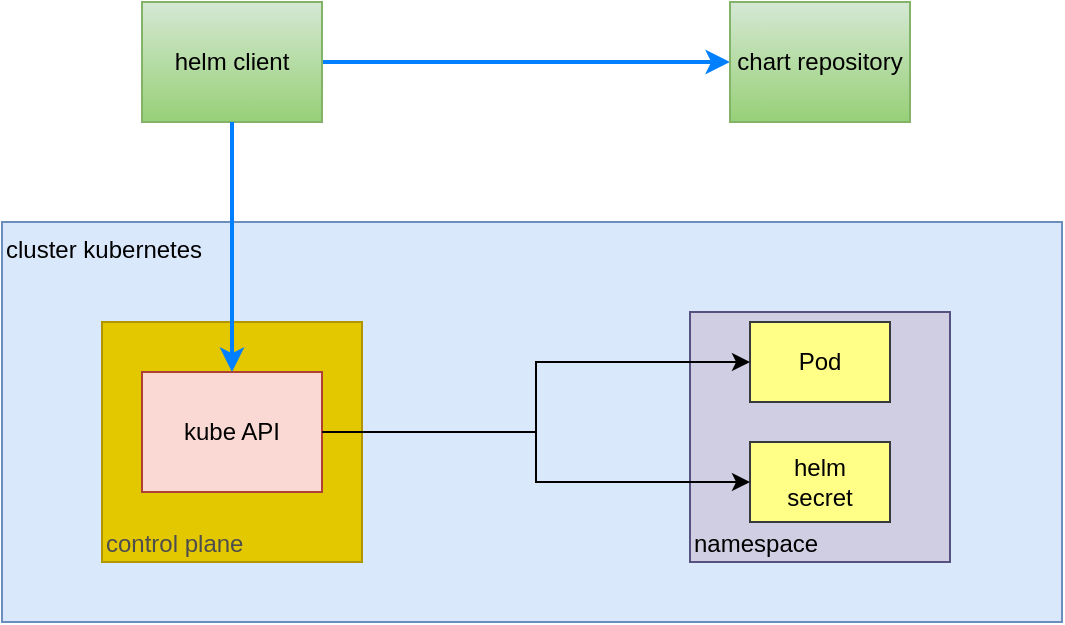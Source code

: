 <mxfile>
    <diagram id="-Y4o4wuvshwQIzuEaOJt" name="Page-1">
        <mxGraphModel dx="586" dy="522" grid="1" gridSize="10" guides="1" tooltips="1" connect="1" arrows="1" fold="1" page="1" pageScale="1" pageWidth="827" pageHeight="1169" math="0" shadow="0">
            <root>
                <mxCell id="0"/>
                <mxCell id="1" parent="0"/>
                <mxCell id="t0vAwRHH_Trr7EYfrA9h-9" value="cluster kubernetes" style="rounded=0;whiteSpace=wrap;html=1;fillColor=#dae8fc;strokeColor=#6c8ebf;align=left;verticalAlign=top;" parent="1" vertex="1">
                    <mxGeometry x="70" y="400" width="530" height="200" as="geometry"/>
                </mxCell>
                <mxCell id="t0vAwRHH_Trr7EYfrA9h-5" style="edgeStyle=orthogonalEdgeStyle;rounded=0;orthogonalLoop=1;jettySize=auto;html=1;strokeColor=#007FFF;strokeWidth=2;exitX=1;exitY=0.5;exitDx=0;exitDy=0;entryX=0;entryY=0.5;entryDx=0;entryDy=0;" parent="1" edge="1" target="11" source="10">
                    <mxGeometry relative="1" as="geometry">
                        <mxPoint x="270" y="330" as="sourcePoint"/>
                        <mxPoint x="360" y="330" as="targetPoint"/>
                    </mxGeometry>
                </mxCell>
                <mxCell id="4" value="control plane" style="rounded=0;whiteSpace=wrap;html=1;align=left;fillColor=#e3c800;strokeColor=#B09500;verticalAlign=bottom;fontColor=#4D4D4D;" vertex="1" parent="1">
                    <mxGeometry x="120" y="450" width="130" height="120" as="geometry"/>
                </mxCell>
                <mxCell id="5" value="kube API" style="rounded=0;whiteSpace=wrap;html=1;align=center;fillColor=#fad9d5;strokeColor=#ae4132;" vertex="1" parent="1">
                    <mxGeometry x="140" y="475" width="90" height="60" as="geometry"/>
                </mxCell>
                <mxCell id="6" value="namespace" style="rounded=0;whiteSpace=wrap;html=1;align=left;fillColor=#d0cee2;strokeColor=#56517e;verticalAlign=bottom;" vertex="1" parent="1">
                    <mxGeometry x="414" y="445" width="130" height="125" as="geometry"/>
                </mxCell>
                <mxCell id="7" value="Pod" style="rounded=0;whiteSpace=wrap;html=1;align=center;fillColor=#ffff88;strokeColor=#36393d;" vertex="1" parent="1">
                    <mxGeometry x="444" y="450" width="70" height="40" as="geometry"/>
                </mxCell>
                <mxCell id="8" value="helm&lt;br&gt;secret" style="rounded=0;whiteSpace=wrap;html=1;align=center;fillColor=#ffff88;strokeColor=#36393d;" vertex="1" parent="1">
                    <mxGeometry x="444" y="510" width="70" height="40" as="geometry"/>
                </mxCell>
                <mxCell id="10" value="helm client" style="rounded=0;whiteSpace=wrap;html=1;align=center;fillColor=#d5e8d4;strokeColor=#82b366;gradientColor=#97d077;" vertex="1" parent="1">
                    <mxGeometry x="140" y="290" width="90" height="60" as="geometry"/>
                </mxCell>
                <mxCell id="11" value="chart repository" style="rounded=0;whiteSpace=wrap;html=1;align=center;fillColor=#d5e8d4;strokeColor=#82b366;gradientColor=#97d077;" vertex="1" parent="1">
                    <mxGeometry x="434" y="290" width="90" height="60" as="geometry"/>
                </mxCell>
                <mxCell id="12" style="edgeStyle=orthogonalEdgeStyle;rounded=0;orthogonalLoop=1;jettySize=auto;html=1;strokeColor=#007FFF;strokeWidth=2;exitX=0.5;exitY=1;exitDx=0;exitDy=0;entryX=0.5;entryY=0;entryDx=0;entryDy=0;" edge="1" parent="1" source="10" target="5">
                    <mxGeometry relative="1" as="geometry">
                        <mxPoint x="240" y="330" as="sourcePoint"/>
                        <mxPoint x="444" y="330" as="targetPoint"/>
                    </mxGeometry>
                </mxCell>
                <mxCell id="13" style="edgeStyle=orthogonalEdgeStyle;rounded=0;orthogonalLoop=1;jettySize=auto;html=1;exitX=1;exitY=0.5;exitDx=0;exitDy=0;entryX=0;entryY=0.5;entryDx=0;entryDy=0;fontColor=#4D4D4D;" edge="1" parent="1" source="5" target="7">
                    <mxGeometry relative="1" as="geometry"/>
                </mxCell>
                <mxCell id="14" style="edgeStyle=orthogonalEdgeStyle;rounded=0;orthogonalLoop=1;jettySize=auto;html=1;exitX=1;exitY=0.5;exitDx=0;exitDy=0;entryX=0;entryY=0.5;entryDx=0;entryDy=0;fontColor=#4D4D4D;" edge="1" parent="1" source="5" target="8">
                    <mxGeometry relative="1" as="geometry"/>
                </mxCell>
            </root>
        </mxGraphModel>
    </diagram>
</mxfile>